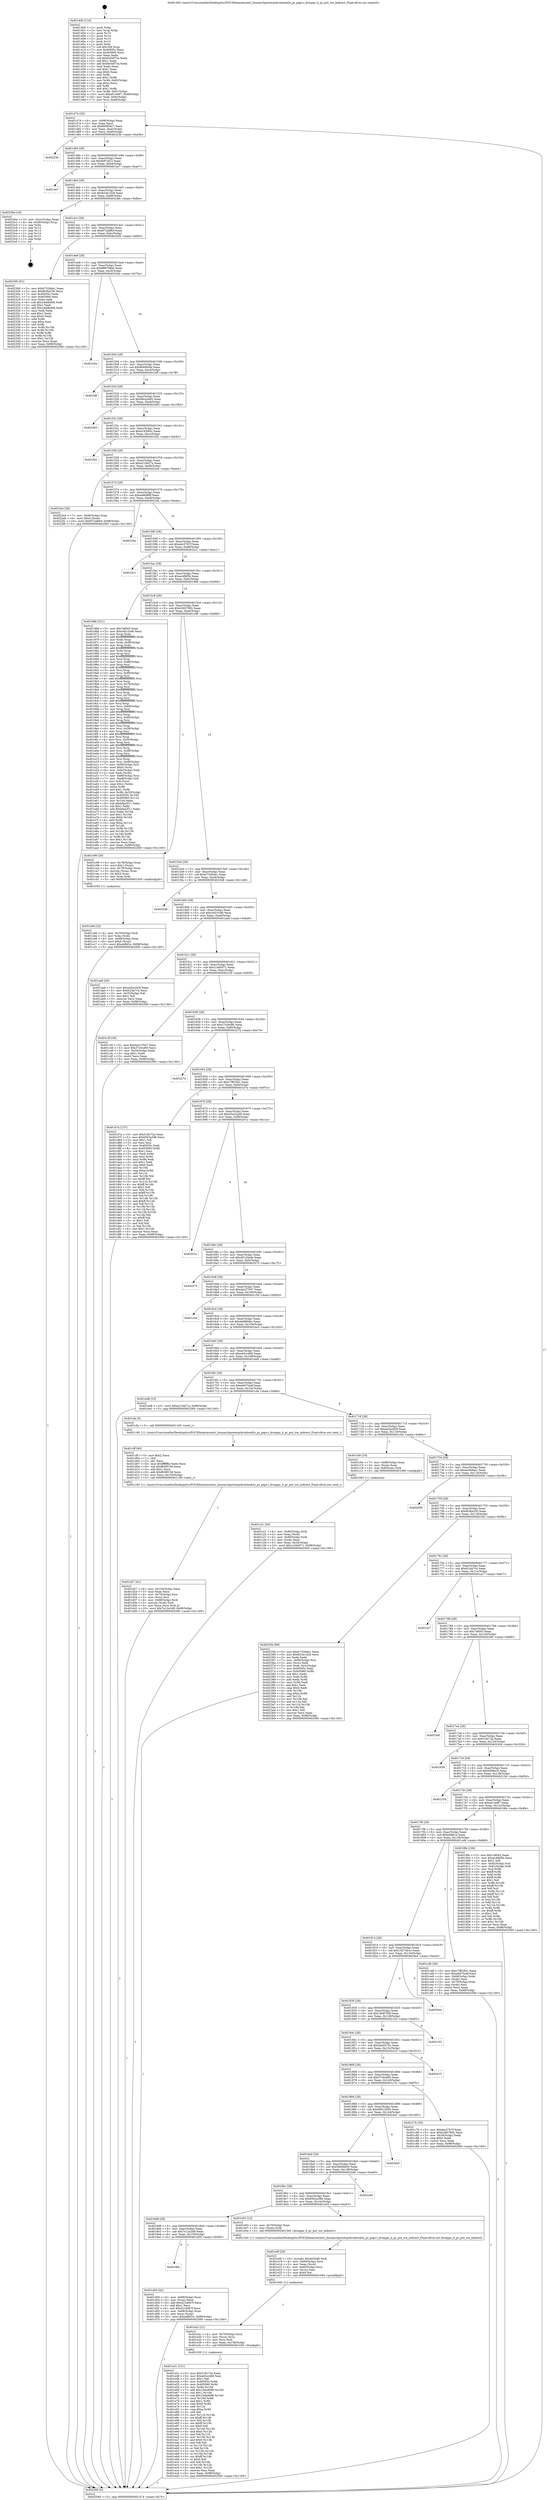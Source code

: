 digraph "0x401400" {
  label = "0x401400 (/mnt/c/Users/mathe/Desktop/tcc/POCII/binaries/extr_linuxarchpowerpckvmbook3s_pr_papr.c_kvmppc_h_pr_put_tce_indirect_Final-ollvm.out::main(0))"
  labelloc = "t"
  node[shape=record]

  Entry [label="",width=0.3,height=0.3,shape=circle,fillcolor=black,style=filled]
  "0x401474" [label="{
     0x401474 [32]\l
     | [instrs]\l
     &nbsp;&nbsp;0x401474 \<+6\>: mov -0x98(%rbp),%eax\l
     &nbsp;&nbsp;0x40147a \<+2\>: mov %eax,%ecx\l
     &nbsp;&nbsp;0x40147c \<+6\>: sub $0x800f5dc7,%ecx\l
     &nbsp;&nbsp;0x401482 \<+6\>: mov %eax,-0xac(%rbp)\l
     &nbsp;&nbsp;0x401488 \<+6\>: mov %ecx,-0xb0(%rbp)\l
     &nbsp;&nbsp;0x40148e \<+6\>: je 000000000040223b \<main+0xe3b\>\l
  }"]
  "0x40223b" [label="{
     0x40223b\l
  }", style=dashed]
  "0x401494" [label="{
     0x401494 [28]\l
     | [instrs]\l
     &nbsp;&nbsp;0x401494 \<+5\>: jmp 0000000000401499 \<main+0x99\>\l
     &nbsp;&nbsp;0x401499 \<+6\>: mov -0xac(%rbp),%eax\l
     &nbsp;&nbsp;0x40149f \<+5\>: sub $0x80f7af12,%eax\l
     &nbsp;&nbsp;0x4014a4 \<+6\>: mov %eax,-0xb4(%rbp)\l
     &nbsp;&nbsp;0x4014aa \<+6\>: je 0000000000401ee7 \<main+0xae7\>\l
  }"]
  Exit [label="",width=0.3,height=0.3,shape=circle,fillcolor=black,style=filled,peripheries=2]
  "0x401ee7" [label="{
     0x401ee7\l
  }", style=dashed]
  "0x4014b0" [label="{
     0x4014b0 [28]\l
     | [instrs]\l
     &nbsp;&nbsp;0x4014b0 \<+5\>: jmp 00000000004014b5 \<main+0xb5\>\l
     &nbsp;&nbsp;0x4014b5 \<+6\>: mov -0xac(%rbp),%eax\l
     &nbsp;&nbsp;0x4014bb \<+5\>: sub $0x823e1428,%eax\l
     &nbsp;&nbsp;0x4014c0 \<+6\>: mov %eax,-0xb8(%rbp)\l
     &nbsp;&nbsp;0x4014c6 \<+6\>: je 00000000004023be \<main+0xfbe\>\l
  }"]
  "0x401e41" [label="{
     0x401e41 [151]\l
     | [instrs]\l
     &nbsp;&nbsp;0x401e41 \<+5\>: mov $0x518c72a,%eax\l
     &nbsp;&nbsp;0x401e46 \<+5\>: mov $0xe43cc468,%esi\l
     &nbsp;&nbsp;0x401e4b \<+2\>: mov $0x1,%dl\l
     &nbsp;&nbsp;0x401e4d \<+8\>: mov 0x40505c,%r8d\l
     &nbsp;&nbsp;0x401e55 \<+8\>: mov 0x405060,%r9d\l
     &nbsp;&nbsp;0x401e5d \<+3\>: mov %r8d,%r10d\l
     &nbsp;&nbsp;0x401e60 \<+7\>: add $0x15da4698,%r10d\l
     &nbsp;&nbsp;0x401e67 \<+4\>: sub $0x1,%r10d\l
     &nbsp;&nbsp;0x401e6b \<+7\>: sub $0x15da4698,%r10d\l
     &nbsp;&nbsp;0x401e72 \<+4\>: imul %r10d,%r8d\l
     &nbsp;&nbsp;0x401e76 \<+4\>: and $0x1,%r8d\l
     &nbsp;&nbsp;0x401e7a \<+4\>: cmp $0x0,%r8d\l
     &nbsp;&nbsp;0x401e7e \<+4\>: sete %r11b\l
     &nbsp;&nbsp;0x401e82 \<+4\>: cmp $0xa,%r9d\l
     &nbsp;&nbsp;0x401e86 \<+3\>: setl %bl\l
     &nbsp;&nbsp;0x401e89 \<+3\>: mov %r11b,%r14b\l
     &nbsp;&nbsp;0x401e8c \<+4\>: xor $0xff,%r14b\l
     &nbsp;&nbsp;0x401e90 \<+3\>: mov %bl,%r15b\l
     &nbsp;&nbsp;0x401e93 \<+4\>: xor $0xff,%r15b\l
     &nbsp;&nbsp;0x401e97 \<+3\>: xor $0x0,%dl\l
     &nbsp;&nbsp;0x401e9a \<+3\>: mov %r14b,%r12b\l
     &nbsp;&nbsp;0x401e9d \<+4\>: and $0x0,%r12b\l
     &nbsp;&nbsp;0x401ea1 \<+3\>: and %dl,%r11b\l
     &nbsp;&nbsp;0x401ea4 \<+3\>: mov %r15b,%r13b\l
     &nbsp;&nbsp;0x401ea7 \<+4\>: and $0x0,%r13b\l
     &nbsp;&nbsp;0x401eab \<+2\>: and %dl,%bl\l
     &nbsp;&nbsp;0x401ead \<+3\>: or %r11b,%r12b\l
     &nbsp;&nbsp;0x401eb0 \<+3\>: or %bl,%r13b\l
     &nbsp;&nbsp;0x401eb3 \<+3\>: xor %r13b,%r12b\l
     &nbsp;&nbsp;0x401eb6 \<+3\>: or %r15b,%r14b\l
     &nbsp;&nbsp;0x401eb9 \<+4\>: xor $0xff,%r14b\l
     &nbsp;&nbsp;0x401ebd \<+3\>: or $0x0,%dl\l
     &nbsp;&nbsp;0x401ec0 \<+3\>: and %dl,%r14b\l
     &nbsp;&nbsp;0x401ec3 \<+3\>: or %r14b,%r12b\l
     &nbsp;&nbsp;0x401ec6 \<+4\>: test $0x1,%r12b\l
     &nbsp;&nbsp;0x401eca \<+3\>: cmovne %esi,%eax\l
     &nbsp;&nbsp;0x401ecd \<+6\>: mov %eax,-0x98(%rbp)\l
     &nbsp;&nbsp;0x401ed3 \<+5\>: jmp 0000000000402560 \<main+0x1160\>\l
  }"]
  "0x4023be" [label="{
     0x4023be [18]\l
     | [instrs]\l
     &nbsp;&nbsp;0x4023be \<+3\>: mov -0x2c(%rbp),%eax\l
     &nbsp;&nbsp;0x4023c1 \<+4\>: lea -0x28(%rbp),%rsp\l
     &nbsp;&nbsp;0x4023c5 \<+1\>: pop %rbx\l
     &nbsp;&nbsp;0x4023c6 \<+2\>: pop %r12\l
     &nbsp;&nbsp;0x4023c8 \<+2\>: pop %r13\l
     &nbsp;&nbsp;0x4023ca \<+2\>: pop %r14\l
     &nbsp;&nbsp;0x4023cc \<+2\>: pop %r15\l
     &nbsp;&nbsp;0x4023ce \<+1\>: pop %rbp\l
     &nbsp;&nbsp;0x4023cf \<+1\>: ret\l
  }"]
  "0x4014cc" [label="{
     0x4014cc [28]\l
     | [instrs]\l
     &nbsp;&nbsp;0x4014cc \<+5\>: jmp 00000000004014d1 \<main+0xd1\>\l
     &nbsp;&nbsp;0x4014d1 \<+6\>: mov -0xac(%rbp),%eax\l
     &nbsp;&nbsp;0x4014d7 \<+5\>: sub $0x872a88cf,%eax\l
     &nbsp;&nbsp;0x4014dc \<+6\>: mov %eax,-0xbc(%rbp)\l
     &nbsp;&nbsp;0x4014e2 \<+6\>: je 0000000000402300 \<main+0xf00\>\l
  }"]
  "0x401e2c" [label="{
     0x401e2c [21]\l
     | [instrs]\l
     &nbsp;&nbsp;0x401e2c \<+4\>: mov -0x70(%rbp),%rcx\l
     &nbsp;&nbsp;0x401e30 \<+3\>: mov (%rcx),%rcx\l
     &nbsp;&nbsp;0x401e33 \<+3\>: mov %rcx,%rdi\l
     &nbsp;&nbsp;0x401e36 \<+6\>: mov %eax,-0x158(%rbp)\l
     &nbsp;&nbsp;0x401e3c \<+5\>: call 0000000000401030 \<free@plt\>\l
     | [calls]\l
     &nbsp;&nbsp;0x401030 \{1\} (unknown)\l
  }"]
  "0x402300" [label="{
     0x402300 [91]\l
     | [instrs]\l
     &nbsp;&nbsp;0x402300 \<+5\>: mov $0xb7326da1,%eax\l
     &nbsp;&nbsp;0x402305 \<+5\>: mov $0xf636a330,%ecx\l
     &nbsp;&nbsp;0x40230a \<+7\>: mov 0x40505c,%edx\l
     &nbsp;&nbsp;0x402311 \<+7\>: mov 0x405060,%esi\l
     &nbsp;&nbsp;0x402318 \<+2\>: mov %edx,%edi\l
     &nbsp;&nbsp;0x40231a \<+6\>: sub $0x24ddb0b8,%edi\l
     &nbsp;&nbsp;0x402320 \<+3\>: sub $0x1,%edi\l
     &nbsp;&nbsp;0x402323 \<+6\>: add $0x24ddb0b8,%edi\l
     &nbsp;&nbsp;0x402329 \<+3\>: imul %edi,%edx\l
     &nbsp;&nbsp;0x40232c \<+3\>: and $0x1,%edx\l
     &nbsp;&nbsp;0x40232f \<+3\>: cmp $0x0,%edx\l
     &nbsp;&nbsp;0x402332 \<+4\>: sete %r8b\l
     &nbsp;&nbsp;0x402336 \<+3\>: cmp $0xa,%esi\l
     &nbsp;&nbsp;0x402339 \<+4\>: setl %r9b\l
     &nbsp;&nbsp;0x40233d \<+3\>: mov %r8b,%r10b\l
     &nbsp;&nbsp;0x402340 \<+3\>: and %r9b,%r10b\l
     &nbsp;&nbsp;0x402343 \<+3\>: xor %r9b,%r8b\l
     &nbsp;&nbsp;0x402346 \<+3\>: or %r8b,%r10b\l
     &nbsp;&nbsp;0x402349 \<+4\>: test $0x1,%r10b\l
     &nbsp;&nbsp;0x40234d \<+3\>: cmovne %ecx,%eax\l
     &nbsp;&nbsp;0x402350 \<+6\>: mov %eax,-0x98(%rbp)\l
     &nbsp;&nbsp;0x402356 \<+5\>: jmp 0000000000402560 \<main+0x1160\>\l
  }"]
  "0x4014e8" [label="{
     0x4014e8 [28]\l
     | [instrs]\l
     &nbsp;&nbsp;0x4014e8 \<+5\>: jmp 00000000004014ed \<main+0xed\>\l
     &nbsp;&nbsp;0x4014ed \<+6\>: mov -0xac(%rbp),%eax\l
     &nbsp;&nbsp;0x4014f3 \<+5\>: sub $0x888798a0,%eax\l
     &nbsp;&nbsp;0x4014f8 \<+6\>: mov %eax,-0xc0(%rbp)\l
     &nbsp;&nbsp;0x4014fe \<+6\>: je 0000000000401b5a \<main+0x75a\>\l
  }"]
  "0x401e0f" [label="{
     0x401e0f [29]\l
     | [instrs]\l
     &nbsp;&nbsp;0x401e0f \<+10\>: movabs $0x4030d6,%rdi\l
     &nbsp;&nbsp;0x401e19 \<+4\>: mov -0x60(%rbp),%rcx\l
     &nbsp;&nbsp;0x401e1d \<+2\>: mov %eax,(%rcx)\l
     &nbsp;&nbsp;0x401e1f \<+4\>: mov -0x60(%rbp),%rcx\l
     &nbsp;&nbsp;0x401e23 \<+2\>: mov (%rcx),%esi\l
     &nbsp;&nbsp;0x401e25 \<+2\>: mov $0x0,%al\l
     &nbsp;&nbsp;0x401e27 \<+5\>: call 0000000000401040 \<printf@plt\>\l
     | [calls]\l
     &nbsp;&nbsp;0x401040 \{1\} (unknown)\l
  }"]
  "0x401b5a" [label="{
     0x401b5a\l
  }", style=dashed]
  "0x401504" [label="{
     0x401504 [28]\l
     | [instrs]\l
     &nbsp;&nbsp;0x401504 \<+5\>: jmp 0000000000401509 \<main+0x109\>\l
     &nbsp;&nbsp;0x401509 \<+6\>: mov -0xac(%rbp),%eax\l
     &nbsp;&nbsp;0x40150f \<+5\>: sub $0x964945fa,%eax\l
     &nbsp;&nbsp;0x401514 \<+6\>: mov %eax,-0xc4(%rbp)\l
     &nbsp;&nbsp;0x40151a \<+6\>: je 0000000000401bff \<main+0x7ff\>\l
  }"]
  "0x4018f4" [label="{
     0x4018f4\l
  }", style=dashed]
  "0x401bff" [label="{
     0x401bff\l
  }", style=dashed]
  "0x401520" [label="{
     0x401520 [28]\l
     | [instrs]\l
     &nbsp;&nbsp;0x401520 \<+5\>: jmp 0000000000401525 \<main+0x125\>\l
     &nbsp;&nbsp;0x401525 \<+6\>: mov -0xac(%rbp),%eax\l
     &nbsp;&nbsp;0x40152b \<+5\>: sub $0x98ca2e95,%eax\l
     &nbsp;&nbsp;0x401530 \<+6\>: mov %eax,-0xc8(%rbp)\l
     &nbsp;&nbsp;0x401536 \<+6\>: je 0000000000402483 \<main+0x1083\>\l
  }"]
  "0x401d50" [label="{
     0x401d50 [42]\l
     | [instrs]\l
     &nbsp;&nbsp;0x401d50 \<+4\>: mov -0x68(%rbp),%rax\l
     &nbsp;&nbsp;0x401d54 \<+2\>: mov (%rax),%ecx\l
     &nbsp;&nbsp;0x401d56 \<+6\>: add $0x421d067f,%ecx\l
     &nbsp;&nbsp;0x401d5c \<+3\>: add $0x1,%ecx\l
     &nbsp;&nbsp;0x401d5f \<+6\>: sub $0x421d067f,%ecx\l
     &nbsp;&nbsp;0x401d65 \<+4\>: mov -0x68(%rbp),%rax\l
     &nbsp;&nbsp;0x401d69 \<+2\>: mov %ecx,(%rax)\l
     &nbsp;&nbsp;0x401d6b \<+10\>: movl $0xe4fbf1e,-0x98(%rbp)\l
     &nbsp;&nbsp;0x401d75 \<+5\>: jmp 0000000000402560 \<main+0x1160\>\l
  }"]
  "0x402483" [label="{
     0x402483\l
  }", style=dashed]
  "0x40153c" [label="{
     0x40153c [28]\l
     | [instrs]\l
     &nbsp;&nbsp;0x40153c \<+5\>: jmp 0000000000401541 \<main+0x141\>\l
     &nbsp;&nbsp;0x401541 \<+6\>: mov -0xac(%rbp),%eax\l
     &nbsp;&nbsp;0x401547 \<+5\>: sub $0xa183f45c,%eax\l
     &nbsp;&nbsp;0x40154c \<+6\>: mov %eax,-0xcc(%rbp)\l
     &nbsp;&nbsp;0x401552 \<+6\>: je 0000000000401f42 \<main+0xb42\>\l
  }"]
  "0x4018d8" [label="{
     0x4018d8 [28]\l
     | [instrs]\l
     &nbsp;&nbsp;0x4018d8 \<+5\>: jmp 00000000004018dd \<main+0x4dd\>\l
     &nbsp;&nbsp;0x4018dd \<+6\>: mov -0xac(%rbp),%eax\l
     &nbsp;&nbsp;0x4018e3 \<+5\>: sub $0x7e12a2d9,%eax\l
     &nbsp;&nbsp;0x4018e8 \<+6\>: mov %eax,-0x150(%rbp)\l
     &nbsp;&nbsp;0x4018ee \<+6\>: je 0000000000401d50 \<main+0x950\>\l
  }"]
  "0x401f42" [label="{
     0x401f42\l
  }", style=dashed]
  "0x401558" [label="{
     0x401558 [28]\l
     | [instrs]\l
     &nbsp;&nbsp;0x401558 \<+5\>: jmp 000000000040155d \<main+0x15d\>\l
     &nbsp;&nbsp;0x40155d \<+6\>: mov -0xac(%rbp),%eax\l
     &nbsp;&nbsp;0x401563 \<+5\>: sub $0xa219d27a,%eax\l
     &nbsp;&nbsp;0x401568 \<+6\>: mov %eax,-0xd0(%rbp)\l
     &nbsp;&nbsp;0x40156e \<+6\>: je 00000000004022e4 \<main+0xee4\>\l
  }"]
  "0x401e03" [label="{
     0x401e03 [12]\l
     | [instrs]\l
     &nbsp;&nbsp;0x401e03 \<+4\>: mov -0x70(%rbp),%rax\l
     &nbsp;&nbsp;0x401e07 \<+3\>: mov (%rax),%rdi\l
     &nbsp;&nbsp;0x401e0a \<+5\>: call 00000000004013e0 \<kvmppc_h_pr_put_tce_indirect\>\l
     | [calls]\l
     &nbsp;&nbsp;0x4013e0 \{1\} (/mnt/c/Users/mathe/Desktop/tcc/POCII/binaries/extr_linuxarchpowerpckvmbook3s_pr_papr.c_kvmppc_h_pr_put_tce_indirect_Final-ollvm.out::kvmppc_h_pr_put_tce_indirect)\l
  }"]
  "0x4022e4" [label="{
     0x4022e4 [28]\l
     | [instrs]\l
     &nbsp;&nbsp;0x4022e4 \<+7\>: mov -0x90(%rbp),%rax\l
     &nbsp;&nbsp;0x4022eb \<+6\>: movl $0x0,(%rax)\l
     &nbsp;&nbsp;0x4022f1 \<+10\>: movl $0x872a88cf,-0x98(%rbp)\l
     &nbsp;&nbsp;0x4022fb \<+5\>: jmp 0000000000402560 \<main+0x1160\>\l
  }"]
  "0x401574" [label="{
     0x401574 [28]\l
     | [instrs]\l
     &nbsp;&nbsp;0x401574 \<+5\>: jmp 0000000000401579 \<main+0x179\>\l
     &nbsp;&nbsp;0x401579 \<+6\>: mov -0xac(%rbp),%eax\l
     &nbsp;&nbsp;0x40157f \<+5\>: sub $0xaa6fd88f,%eax\l
     &nbsp;&nbsp;0x401584 \<+6\>: mov %eax,-0xd4(%rbp)\l
     &nbsp;&nbsp;0x40158a \<+6\>: je 000000000040224a \<main+0xe4a\>\l
  }"]
  "0x4018bc" [label="{
     0x4018bc [28]\l
     | [instrs]\l
     &nbsp;&nbsp;0x4018bc \<+5\>: jmp 00000000004018c1 \<main+0x4c1\>\l
     &nbsp;&nbsp;0x4018c1 \<+6\>: mov -0xac(%rbp),%eax\l
     &nbsp;&nbsp;0x4018c7 \<+5\>: sub $0x65b3a386,%eax\l
     &nbsp;&nbsp;0x4018cc \<+6\>: mov %eax,-0x14c(%rbp)\l
     &nbsp;&nbsp;0x4018d2 \<+6\>: je 0000000000401e03 \<main+0xa03\>\l
  }"]
  "0x40224a" [label="{
     0x40224a\l
  }", style=dashed]
  "0x401590" [label="{
     0x401590 [28]\l
     | [instrs]\l
     &nbsp;&nbsp;0x401590 \<+5\>: jmp 0000000000401595 \<main+0x195\>\l
     &nbsp;&nbsp;0x401595 \<+6\>: mov -0xac(%rbp),%eax\l
     &nbsp;&nbsp;0x40159b \<+5\>: sub $0xabc57b7f,%eax\l
     &nbsp;&nbsp;0x4015a0 \<+6\>: mov %eax,-0xd8(%rbp)\l
     &nbsp;&nbsp;0x4015a6 \<+6\>: je 00000000004022c1 \<main+0xec1\>\l
  }"]
  "0x4022d0" [label="{
     0x4022d0\l
  }", style=dashed]
  "0x4022c1" [label="{
     0x4022c1\l
  }", style=dashed]
  "0x4015ac" [label="{
     0x4015ac [28]\l
     | [instrs]\l
     &nbsp;&nbsp;0x4015ac \<+5\>: jmp 00000000004015b1 \<main+0x1b1\>\l
     &nbsp;&nbsp;0x4015b1 \<+6\>: mov -0xac(%rbp),%eax\l
     &nbsp;&nbsp;0x4015b7 \<+5\>: sub $0xac4fbf5b,%eax\l
     &nbsp;&nbsp;0x4015bc \<+6\>: mov %eax,-0xdc(%rbp)\l
     &nbsp;&nbsp;0x4015c2 \<+6\>: je 0000000000401968 \<main+0x568\>\l
  }"]
  "0x4018a0" [label="{
     0x4018a0 [28]\l
     | [instrs]\l
     &nbsp;&nbsp;0x4018a0 \<+5\>: jmp 00000000004018a5 \<main+0x4a5\>\l
     &nbsp;&nbsp;0x4018a5 \<+6\>: mov -0xac(%rbp),%eax\l
     &nbsp;&nbsp;0x4018ab \<+5\>: sub $0x56b0b820,%eax\l
     &nbsp;&nbsp;0x4018b0 \<+6\>: mov %eax,-0x148(%rbp)\l
     &nbsp;&nbsp;0x4018b6 \<+6\>: je 00000000004022d0 \<main+0xed0\>\l
  }"]
  "0x401968" [label="{
     0x401968 [321]\l
     | [instrs]\l
     &nbsp;&nbsp;0x401968 \<+5\>: mov $0x7af045,%eax\l
     &nbsp;&nbsp;0x40196d \<+5\>: mov $0xc0d15c96,%ecx\l
     &nbsp;&nbsp;0x401972 \<+3\>: mov %rsp,%rdx\l
     &nbsp;&nbsp;0x401975 \<+4\>: add $0xfffffffffffffff0,%rdx\l
     &nbsp;&nbsp;0x401979 \<+3\>: mov %rdx,%rsp\l
     &nbsp;&nbsp;0x40197c \<+7\>: mov %rdx,-0x90(%rbp)\l
     &nbsp;&nbsp;0x401983 \<+3\>: mov %rsp,%rdx\l
     &nbsp;&nbsp;0x401986 \<+4\>: add $0xfffffffffffffff0,%rdx\l
     &nbsp;&nbsp;0x40198a \<+3\>: mov %rdx,%rsp\l
     &nbsp;&nbsp;0x40198d \<+3\>: mov %rsp,%rsi\l
     &nbsp;&nbsp;0x401990 \<+4\>: add $0xfffffffffffffff0,%rsi\l
     &nbsp;&nbsp;0x401994 \<+3\>: mov %rsi,%rsp\l
     &nbsp;&nbsp;0x401997 \<+7\>: mov %rsi,-0x88(%rbp)\l
     &nbsp;&nbsp;0x40199e \<+3\>: mov %rsp,%rsi\l
     &nbsp;&nbsp;0x4019a1 \<+4\>: add $0xfffffffffffffff0,%rsi\l
     &nbsp;&nbsp;0x4019a5 \<+3\>: mov %rsi,%rsp\l
     &nbsp;&nbsp;0x4019a8 \<+4\>: mov %rsi,-0x80(%rbp)\l
     &nbsp;&nbsp;0x4019ac \<+3\>: mov %rsp,%rsi\l
     &nbsp;&nbsp;0x4019af \<+4\>: add $0xfffffffffffffff0,%rsi\l
     &nbsp;&nbsp;0x4019b3 \<+3\>: mov %rsi,%rsp\l
     &nbsp;&nbsp;0x4019b6 \<+4\>: mov %rsi,-0x78(%rbp)\l
     &nbsp;&nbsp;0x4019ba \<+3\>: mov %rsp,%rsi\l
     &nbsp;&nbsp;0x4019bd \<+4\>: add $0xfffffffffffffff0,%rsi\l
     &nbsp;&nbsp;0x4019c1 \<+3\>: mov %rsi,%rsp\l
     &nbsp;&nbsp;0x4019c4 \<+4\>: mov %rsi,-0x70(%rbp)\l
     &nbsp;&nbsp;0x4019c8 \<+3\>: mov %rsp,%rsi\l
     &nbsp;&nbsp;0x4019cb \<+4\>: add $0xfffffffffffffff0,%rsi\l
     &nbsp;&nbsp;0x4019cf \<+3\>: mov %rsi,%rsp\l
     &nbsp;&nbsp;0x4019d2 \<+4\>: mov %rsi,-0x68(%rbp)\l
     &nbsp;&nbsp;0x4019d6 \<+3\>: mov %rsp,%rsi\l
     &nbsp;&nbsp;0x4019d9 \<+4\>: add $0xfffffffffffffff0,%rsi\l
     &nbsp;&nbsp;0x4019dd \<+3\>: mov %rsi,%rsp\l
     &nbsp;&nbsp;0x4019e0 \<+4\>: mov %rsi,-0x60(%rbp)\l
     &nbsp;&nbsp;0x4019e4 \<+3\>: mov %rsp,%rsi\l
     &nbsp;&nbsp;0x4019e7 \<+4\>: add $0xfffffffffffffff0,%rsi\l
     &nbsp;&nbsp;0x4019eb \<+3\>: mov %rsi,%rsp\l
     &nbsp;&nbsp;0x4019ee \<+4\>: mov %rsi,-0x58(%rbp)\l
     &nbsp;&nbsp;0x4019f2 \<+3\>: mov %rsp,%rsi\l
     &nbsp;&nbsp;0x4019f5 \<+4\>: add $0xfffffffffffffff0,%rsi\l
     &nbsp;&nbsp;0x4019f9 \<+3\>: mov %rsi,%rsp\l
     &nbsp;&nbsp;0x4019fc \<+4\>: mov %rsi,-0x50(%rbp)\l
     &nbsp;&nbsp;0x401a00 \<+3\>: mov %rsp,%rsi\l
     &nbsp;&nbsp;0x401a03 \<+4\>: add $0xfffffffffffffff0,%rsi\l
     &nbsp;&nbsp;0x401a07 \<+3\>: mov %rsi,%rsp\l
     &nbsp;&nbsp;0x401a0a \<+4\>: mov %rsi,-0x48(%rbp)\l
     &nbsp;&nbsp;0x401a0e \<+3\>: mov %rsp,%rsi\l
     &nbsp;&nbsp;0x401a11 \<+4\>: add $0xfffffffffffffff0,%rsi\l
     &nbsp;&nbsp;0x401a15 \<+3\>: mov %rsi,%rsp\l
     &nbsp;&nbsp;0x401a18 \<+4\>: mov %rsi,-0x40(%rbp)\l
     &nbsp;&nbsp;0x401a1c \<+7\>: mov -0x90(%rbp),%rsi\l
     &nbsp;&nbsp;0x401a23 \<+6\>: movl $0x0,(%rsi)\l
     &nbsp;&nbsp;0x401a29 \<+6\>: mov -0x9c(%rbp),%edi\l
     &nbsp;&nbsp;0x401a2f \<+2\>: mov %edi,(%rdx)\l
     &nbsp;&nbsp;0x401a31 \<+7\>: mov -0x88(%rbp),%rsi\l
     &nbsp;&nbsp;0x401a38 \<+7\>: mov -0xa8(%rbp),%r8\l
     &nbsp;&nbsp;0x401a3f \<+3\>: mov %r8,(%rsi)\l
     &nbsp;&nbsp;0x401a42 \<+3\>: cmpl $0x2,(%rdx)\l
     &nbsp;&nbsp;0x401a45 \<+4\>: setne %r9b\l
     &nbsp;&nbsp;0x401a49 \<+4\>: and $0x1,%r9b\l
     &nbsp;&nbsp;0x401a4d \<+4\>: mov %r9b,-0x35(%rbp)\l
     &nbsp;&nbsp;0x401a51 \<+8\>: mov 0x40505c,%r10d\l
     &nbsp;&nbsp;0x401a59 \<+8\>: mov 0x405060,%r11d\l
     &nbsp;&nbsp;0x401a61 \<+3\>: mov %r10d,%ebx\l
     &nbsp;&nbsp;0x401a64 \<+6\>: sub $0xbfaa3f11,%ebx\l
     &nbsp;&nbsp;0x401a6a \<+3\>: sub $0x1,%ebx\l
     &nbsp;&nbsp;0x401a6d \<+6\>: add $0xbfaa3f11,%ebx\l
     &nbsp;&nbsp;0x401a73 \<+4\>: imul %ebx,%r10d\l
     &nbsp;&nbsp;0x401a77 \<+4\>: and $0x1,%r10d\l
     &nbsp;&nbsp;0x401a7b \<+4\>: cmp $0x0,%r10d\l
     &nbsp;&nbsp;0x401a7f \<+4\>: sete %r9b\l
     &nbsp;&nbsp;0x401a83 \<+4\>: cmp $0xa,%r11d\l
     &nbsp;&nbsp;0x401a87 \<+4\>: setl %r14b\l
     &nbsp;&nbsp;0x401a8b \<+3\>: mov %r9b,%r15b\l
     &nbsp;&nbsp;0x401a8e \<+3\>: and %r14b,%r15b\l
     &nbsp;&nbsp;0x401a91 \<+3\>: xor %r14b,%r9b\l
     &nbsp;&nbsp;0x401a94 \<+3\>: or %r9b,%r15b\l
     &nbsp;&nbsp;0x401a97 \<+4\>: test $0x1,%r15b\l
     &nbsp;&nbsp;0x401a9b \<+3\>: cmovne %ecx,%eax\l
     &nbsp;&nbsp;0x401a9e \<+6\>: mov %eax,-0x98(%rbp)\l
     &nbsp;&nbsp;0x401aa4 \<+5\>: jmp 0000000000402560 \<main+0x1160\>\l
  }"]
  "0x4015c8" [label="{
     0x4015c8 [28]\l
     | [instrs]\l
     &nbsp;&nbsp;0x4015c8 \<+5\>: jmp 00000000004015cd \<main+0x1cd\>\l
     &nbsp;&nbsp;0x4015cd \<+6\>: mov -0xac(%rbp),%eax\l
     &nbsp;&nbsp;0x4015d3 \<+5\>: sub $0xb2807892,%eax\l
     &nbsp;&nbsp;0x4015d8 \<+6\>: mov %eax,-0xe0(%rbp)\l
     &nbsp;&nbsp;0x4015de \<+6\>: je 0000000000401c99 \<main+0x899\>\l
  }"]
  "0x4024e5" [label="{
     0x4024e5\l
  }", style=dashed]
  "0x401c99" [label="{
     0x401c99 [29]\l
     | [instrs]\l
     &nbsp;&nbsp;0x401c99 \<+4\>: mov -0x78(%rbp),%rax\l
     &nbsp;&nbsp;0x401c9d \<+6\>: movl $0x1,(%rax)\l
     &nbsp;&nbsp;0x401ca3 \<+4\>: mov -0x78(%rbp),%rax\l
     &nbsp;&nbsp;0x401ca7 \<+3\>: movslq (%rax),%rax\l
     &nbsp;&nbsp;0x401caa \<+4\>: shl $0x2,%rax\l
     &nbsp;&nbsp;0x401cae \<+3\>: mov %rax,%rdi\l
     &nbsp;&nbsp;0x401cb1 \<+5\>: call 0000000000401050 \<malloc@plt\>\l
     | [calls]\l
     &nbsp;&nbsp;0x401050 \{1\} (unknown)\l
  }"]
  "0x4015e4" [label="{
     0x4015e4 [28]\l
     | [instrs]\l
     &nbsp;&nbsp;0x4015e4 \<+5\>: jmp 00000000004015e9 \<main+0x1e9\>\l
     &nbsp;&nbsp;0x4015e9 \<+6\>: mov -0xac(%rbp),%eax\l
     &nbsp;&nbsp;0x4015ef \<+5\>: sub $0xb7326da1,%eax\l
     &nbsp;&nbsp;0x4015f4 \<+6\>: mov %eax,-0xe4(%rbp)\l
     &nbsp;&nbsp;0x4015fa \<+6\>: je 0000000000402548 \<main+0x1148\>\l
  }"]
  "0x401d27" [label="{
     0x401d27 [41]\l
     | [instrs]\l
     &nbsp;&nbsp;0x401d27 \<+6\>: mov -0x154(%rbp),%ecx\l
     &nbsp;&nbsp;0x401d2d \<+3\>: imul %eax,%ecx\l
     &nbsp;&nbsp;0x401d30 \<+4\>: mov -0x70(%rbp),%rsi\l
     &nbsp;&nbsp;0x401d34 \<+3\>: mov (%rsi),%rsi\l
     &nbsp;&nbsp;0x401d37 \<+4\>: mov -0x68(%rbp),%rdi\l
     &nbsp;&nbsp;0x401d3b \<+3\>: movslq (%rdi),%rdi\l
     &nbsp;&nbsp;0x401d3e \<+3\>: mov %ecx,(%rsi,%rdi,4)\l
     &nbsp;&nbsp;0x401d41 \<+10\>: movl $0x7e12a2d9,-0x98(%rbp)\l
     &nbsp;&nbsp;0x401d4b \<+5\>: jmp 0000000000402560 \<main+0x1160\>\l
  }"]
  "0x402548" [label="{
     0x402548\l
  }", style=dashed]
  "0x401600" [label="{
     0x401600 [28]\l
     | [instrs]\l
     &nbsp;&nbsp;0x401600 \<+5\>: jmp 0000000000401605 \<main+0x205\>\l
     &nbsp;&nbsp;0x401605 \<+6\>: mov -0xac(%rbp),%eax\l
     &nbsp;&nbsp;0x40160b \<+5\>: sub $0xc0d15c96,%eax\l
     &nbsp;&nbsp;0x401610 \<+6\>: mov %eax,-0xe8(%rbp)\l
     &nbsp;&nbsp;0x401616 \<+6\>: je 0000000000401aa9 \<main+0x6a9\>\l
  }"]
  "0x401cff" [label="{
     0x401cff [40]\l
     | [instrs]\l
     &nbsp;&nbsp;0x401cff \<+5\>: mov $0x2,%ecx\l
     &nbsp;&nbsp;0x401d04 \<+1\>: cltd\l
     &nbsp;&nbsp;0x401d05 \<+2\>: idiv %ecx\l
     &nbsp;&nbsp;0x401d07 \<+6\>: imul $0xfffffffe,%edx,%ecx\l
     &nbsp;&nbsp;0x401d0d \<+6\>: sub $0xf638f156,%ecx\l
     &nbsp;&nbsp;0x401d13 \<+3\>: add $0x1,%ecx\l
     &nbsp;&nbsp;0x401d16 \<+6\>: add $0xf638f156,%ecx\l
     &nbsp;&nbsp;0x401d1c \<+6\>: mov %ecx,-0x154(%rbp)\l
     &nbsp;&nbsp;0x401d22 \<+5\>: call 0000000000401160 \<next_i\>\l
     | [calls]\l
     &nbsp;&nbsp;0x401160 \{1\} (/mnt/c/Users/mathe/Desktop/tcc/POCII/binaries/extr_linuxarchpowerpckvmbook3s_pr_papr.c_kvmppc_h_pr_put_tce_indirect_Final-ollvm.out::next_i)\l
  }"]
  "0x401aa9" [label="{
     0x401aa9 [30]\l
     | [instrs]\l
     &nbsp;&nbsp;0x401aa9 \<+5\>: mov $0xea5a2d29,%eax\l
     &nbsp;&nbsp;0x401aae \<+5\>: mov $0xfc24a7c4,%ecx\l
     &nbsp;&nbsp;0x401ab3 \<+3\>: mov -0x35(%rbp),%dl\l
     &nbsp;&nbsp;0x401ab6 \<+3\>: test $0x1,%dl\l
     &nbsp;&nbsp;0x401ab9 \<+3\>: cmovne %ecx,%eax\l
     &nbsp;&nbsp;0x401abc \<+6\>: mov %eax,-0x98(%rbp)\l
     &nbsp;&nbsp;0x401ac2 \<+5\>: jmp 0000000000402560 \<main+0x1160\>\l
  }"]
  "0x40161c" [label="{
     0x40161c [28]\l
     | [instrs]\l
     &nbsp;&nbsp;0x40161c \<+5\>: jmp 0000000000401621 \<main+0x221\>\l
     &nbsp;&nbsp;0x401621 \<+6\>: mov -0xac(%rbp),%eax\l
     &nbsp;&nbsp;0x401627 \<+5\>: sub $0xc1d44571,%eax\l
     &nbsp;&nbsp;0x40162c \<+6\>: mov %eax,-0xec(%rbp)\l
     &nbsp;&nbsp;0x401632 \<+6\>: je 0000000000401c3f \<main+0x83f\>\l
  }"]
  "0x401cb6" [label="{
     0x401cb6 [32]\l
     | [instrs]\l
     &nbsp;&nbsp;0x401cb6 \<+4\>: mov -0x70(%rbp),%rdi\l
     &nbsp;&nbsp;0x401cba \<+3\>: mov %rax,(%rdi)\l
     &nbsp;&nbsp;0x401cbd \<+4\>: mov -0x68(%rbp),%rax\l
     &nbsp;&nbsp;0x401cc1 \<+6\>: movl $0x0,(%rax)\l
     &nbsp;&nbsp;0x401cc7 \<+10\>: movl $0xe4fbf1e,-0x98(%rbp)\l
     &nbsp;&nbsp;0x401cd1 \<+5\>: jmp 0000000000402560 \<main+0x1160\>\l
  }"]
  "0x401c3f" [label="{
     0x401c3f [30]\l
     | [instrs]\l
     &nbsp;&nbsp;0x401c3f \<+5\>: mov $0xda237047,%eax\l
     &nbsp;&nbsp;0x401c44 \<+5\>: mov $0x37c0cd00,%ecx\l
     &nbsp;&nbsp;0x401c49 \<+3\>: mov -0x34(%rbp),%edx\l
     &nbsp;&nbsp;0x401c4c \<+3\>: cmp $0x1,%edx\l
     &nbsp;&nbsp;0x401c4f \<+3\>: cmovl %ecx,%eax\l
     &nbsp;&nbsp;0x401c52 \<+6\>: mov %eax,-0x98(%rbp)\l
     &nbsp;&nbsp;0x401c58 \<+5\>: jmp 0000000000402560 \<main+0x1160\>\l
  }"]
  "0x401638" [label="{
     0x401638 [28]\l
     | [instrs]\l
     &nbsp;&nbsp;0x401638 \<+5\>: jmp 000000000040163d \<main+0x23d\>\l
     &nbsp;&nbsp;0x40163d \<+6\>: mov -0xac(%rbp),%eax\l
     &nbsp;&nbsp;0x401643 \<+5\>: sub $0xc743ec86,%eax\l
     &nbsp;&nbsp;0x401648 \<+6\>: mov %eax,-0xf0(%rbp)\l
     &nbsp;&nbsp;0x40164e \<+6\>: je 0000000000402274 \<main+0xe74\>\l
  }"]
  "0x401884" [label="{
     0x401884 [28]\l
     | [instrs]\l
     &nbsp;&nbsp;0x401884 \<+5\>: jmp 0000000000401889 \<main+0x489\>\l
     &nbsp;&nbsp;0x401889 \<+6\>: mov -0xac(%rbp),%eax\l
     &nbsp;&nbsp;0x40188f \<+5\>: sub $0x40012593,%eax\l
     &nbsp;&nbsp;0x401894 \<+6\>: mov %eax,-0x144(%rbp)\l
     &nbsp;&nbsp;0x40189a \<+6\>: je 00000000004024e5 \<main+0x10e5\>\l
  }"]
  "0x402274" [label="{
     0x402274\l
  }", style=dashed]
  "0x401654" [label="{
     0x401654 [28]\l
     | [instrs]\l
     &nbsp;&nbsp;0x401654 \<+5\>: jmp 0000000000401659 \<main+0x259\>\l
     &nbsp;&nbsp;0x401659 \<+6\>: mov -0xac(%rbp),%eax\l
     &nbsp;&nbsp;0x40165f \<+5\>: sub $0xc7f833b1,%eax\l
     &nbsp;&nbsp;0x401664 \<+6\>: mov %eax,-0xf4(%rbp)\l
     &nbsp;&nbsp;0x40166a \<+6\>: je 0000000000401d7a \<main+0x97a\>\l
  }"]
  "0x401c7b" [label="{
     0x401c7b [30]\l
     | [instrs]\l
     &nbsp;&nbsp;0x401c7b \<+5\>: mov $0xabc57b7f,%eax\l
     &nbsp;&nbsp;0x401c80 \<+5\>: mov $0xb2807892,%ecx\l
     &nbsp;&nbsp;0x401c85 \<+3\>: mov -0x34(%rbp),%edx\l
     &nbsp;&nbsp;0x401c88 \<+3\>: cmp $0x0,%edx\l
     &nbsp;&nbsp;0x401c8b \<+3\>: cmove %ecx,%eax\l
     &nbsp;&nbsp;0x401c8e \<+6\>: mov %eax,-0x98(%rbp)\l
     &nbsp;&nbsp;0x401c94 \<+5\>: jmp 0000000000402560 \<main+0x1160\>\l
  }"]
  "0x401d7a" [label="{
     0x401d7a [137]\l
     | [instrs]\l
     &nbsp;&nbsp;0x401d7a \<+5\>: mov $0x518c72a,%eax\l
     &nbsp;&nbsp;0x401d7f \<+5\>: mov $0x65b3a386,%ecx\l
     &nbsp;&nbsp;0x401d84 \<+2\>: mov $0x1,%dl\l
     &nbsp;&nbsp;0x401d86 \<+2\>: xor %esi,%esi\l
     &nbsp;&nbsp;0x401d88 \<+7\>: mov 0x40505c,%edi\l
     &nbsp;&nbsp;0x401d8f \<+8\>: mov 0x405060,%r8d\l
     &nbsp;&nbsp;0x401d97 \<+3\>: sub $0x1,%esi\l
     &nbsp;&nbsp;0x401d9a \<+3\>: mov %edi,%r9d\l
     &nbsp;&nbsp;0x401d9d \<+3\>: add %esi,%r9d\l
     &nbsp;&nbsp;0x401da0 \<+4\>: imul %r9d,%edi\l
     &nbsp;&nbsp;0x401da4 \<+3\>: and $0x1,%edi\l
     &nbsp;&nbsp;0x401da7 \<+3\>: cmp $0x0,%edi\l
     &nbsp;&nbsp;0x401daa \<+4\>: sete %r10b\l
     &nbsp;&nbsp;0x401dae \<+4\>: cmp $0xa,%r8d\l
     &nbsp;&nbsp;0x401db2 \<+4\>: setl %r11b\l
     &nbsp;&nbsp;0x401db6 \<+3\>: mov %r10b,%bl\l
     &nbsp;&nbsp;0x401db9 \<+3\>: xor $0xff,%bl\l
     &nbsp;&nbsp;0x401dbc \<+3\>: mov %r11b,%r14b\l
     &nbsp;&nbsp;0x401dbf \<+4\>: xor $0xff,%r14b\l
     &nbsp;&nbsp;0x401dc3 \<+3\>: xor $0x1,%dl\l
     &nbsp;&nbsp;0x401dc6 \<+3\>: mov %bl,%r15b\l
     &nbsp;&nbsp;0x401dc9 \<+4\>: and $0xff,%r15b\l
     &nbsp;&nbsp;0x401dcd \<+3\>: and %dl,%r10b\l
     &nbsp;&nbsp;0x401dd0 \<+3\>: mov %r14b,%r12b\l
     &nbsp;&nbsp;0x401dd3 \<+4\>: and $0xff,%r12b\l
     &nbsp;&nbsp;0x401dd7 \<+3\>: and %dl,%r11b\l
     &nbsp;&nbsp;0x401dda \<+3\>: or %r10b,%r15b\l
     &nbsp;&nbsp;0x401ddd \<+3\>: or %r11b,%r12b\l
     &nbsp;&nbsp;0x401de0 \<+3\>: xor %r12b,%r15b\l
     &nbsp;&nbsp;0x401de3 \<+3\>: or %r14b,%bl\l
     &nbsp;&nbsp;0x401de6 \<+3\>: xor $0xff,%bl\l
     &nbsp;&nbsp;0x401de9 \<+3\>: or $0x1,%dl\l
     &nbsp;&nbsp;0x401dec \<+2\>: and %dl,%bl\l
     &nbsp;&nbsp;0x401dee \<+3\>: or %bl,%r15b\l
     &nbsp;&nbsp;0x401df1 \<+4\>: test $0x1,%r15b\l
     &nbsp;&nbsp;0x401df5 \<+3\>: cmovne %ecx,%eax\l
     &nbsp;&nbsp;0x401df8 \<+6\>: mov %eax,-0x98(%rbp)\l
     &nbsp;&nbsp;0x401dfe \<+5\>: jmp 0000000000402560 \<main+0x1160\>\l
  }"]
  "0x401670" [label="{
     0x401670 [28]\l
     | [instrs]\l
     &nbsp;&nbsp;0x401670 \<+5\>: jmp 0000000000401675 \<main+0x275\>\l
     &nbsp;&nbsp;0x401675 \<+6\>: mov -0xac(%rbp),%eax\l
     &nbsp;&nbsp;0x40167b \<+5\>: sub $0xd3a32ad9,%eax\l
     &nbsp;&nbsp;0x401680 \<+6\>: mov %eax,-0xf8(%rbp)\l
     &nbsp;&nbsp;0x401686 \<+6\>: je 000000000040201a \<main+0xc1a\>\l
  }"]
  "0x401868" [label="{
     0x401868 [28]\l
     | [instrs]\l
     &nbsp;&nbsp;0x401868 \<+5\>: jmp 000000000040186d \<main+0x46d\>\l
     &nbsp;&nbsp;0x40186d \<+6\>: mov -0xac(%rbp),%eax\l
     &nbsp;&nbsp;0x401873 \<+5\>: sub $0x37c0cd00,%eax\l
     &nbsp;&nbsp;0x401878 \<+6\>: mov %eax,-0x140(%rbp)\l
     &nbsp;&nbsp;0x40187e \<+6\>: je 0000000000401c7b \<main+0x87b\>\l
  }"]
  "0x40201a" [label="{
     0x40201a\l
  }", style=dashed]
  "0x40168c" [label="{
     0x40168c [28]\l
     | [instrs]\l
     &nbsp;&nbsp;0x40168c \<+5\>: jmp 0000000000401691 \<main+0x291\>\l
     &nbsp;&nbsp;0x401691 \<+6\>: mov -0xac(%rbp),%eax\l
     &nbsp;&nbsp;0x401697 \<+5\>: sub $0xd9120ede,%eax\l
     &nbsp;&nbsp;0x40169c \<+6\>: mov %eax,-0xfc(%rbp)\l
     &nbsp;&nbsp;0x4016a2 \<+6\>: je 0000000000402075 \<main+0xc75\>\l
  }"]
  "0x402415" [label="{
     0x402415\l
  }", style=dashed]
  "0x402075" [label="{
     0x402075\l
  }", style=dashed]
  "0x4016a8" [label="{
     0x4016a8 [28]\l
     | [instrs]\l
     &nbsp;&nbsp;0x4016a8 \<+5\>: jmp 00000000004016ad \<main+0x2ad\>\l
     &nbsp;&nbsp;0x4016ad \<+6\>: mov -0xac(%rbp),%eax\l
     &nbsp;&nbsp;0x4016b3 \<+5\>: sub $0xda237047,%eax\l
     &nbsp;&nbsp;0x4016b8 \<+6\>: mov %eax,-0x100(%rbp)\l
     &nbsp;&nbsp;0x4016be \<+6\>: je 0000000000401c5d \<main+0x85d\>\l
  }"]
  "0x40184c" [label="{
     0x40184c [28]\l
     | [instrs]\l
     &nbsp;&nbsp;0x40184c \<+5\>: jmp 0000000000401851 \<main+0x451\>\l
     &nbsp;&nbsp;0x401851 \<+6\>: mov -0xac(%rbp),%eax\l
     &nbsp;&nbsp;0x401857 \<+5\>: sub $0x2ea5575c,%eax\l
     &nbsp;&nbsp;0x40185c \<+6\>: mov %eax,-0x13c(%rbp)\l
     &nbsp;&nbsp;0x401862 \<+6\>: je 0000000000402415 \<main+0x1015\>\l
  }"]
  "0x401c5d" [label="{
     0x401c5d\l
  }", style=dashed]
  "0x4016c4" [label="{
     0x4016c4 [28]\l
     | [instrs]\l
     &nbsp;&nbsp;0x4016c4 \<+5\>: jmp 00000000004016c9 \<main+0x2c9\>\l
     &nbsp;&nbsp;0x4016c9 \<+6\>: mov -0xac(%rbp),%eax\l
     &nbsp;&nbsp;0x4016cf \<+5\>: sub $0xddd884bc,%eax\l
     &nbsp;&nbsp;0x4016d4 \<+6\>: mov %eax,-0x104(%rbp)\l
     &nbsp;&nbsp;0x4016da \<+6\>: je 00000000004024c0 \<main+0x10c0\>\l
  }"]
  "0x402102" [label="{
     0x402102\l
  }", style=dashed]
  "0x4024c0" [label="{
     0x4024c0\l
  }", style=dashed]
  "0x4016e0" [label="{
     0x4016e0 [28]\l
     | [instrs]\l
     &nbsp;&nbsp;0x4016e0 \<+5\>: jmp 00000000004016e5 \<main+0x2e5\>\l
     &nbsp;&nbsp;0x4016e5 \<+6\>: mov -0xac(%rbp),%eax\l
     &nbsp;&nbsp;0x4016eb \<+5\>: sub $0xe43cc468,%eax\l
     &nbsp;&nbsp;0x4016f0 \<+6\>: mov %eax,-0x108(%rbp)\l
     &nbsp;&nbsp;0x4016f6 \<+6\>: je 0000000000401ed8 \<main+0xad8\>\l
  }"]
  "0x401830" [label="{
     0x401830 [28]\l
     | [instrs]\l
     &nbsp;&nbsp;0x401830 \<+5\>: jmp 0000000000401835 \<main+0x435\>\l
     &nbsp;&nbsp;0x401835 \<+6\>: mov -0xac(%rbp),%eax\l
     &nbsp;&nbsp;0x40183b \<+5\>: sub $0x18d8760f,%eax\l
     &nbsp;&nbsp;0x401840 \<+6\>: mov %eax,-0x138(%rbp)\l
     &nbsp;&nbsp;0x401846 \<+6\>: je 0000000000402102 \<main+0xd02\>\l
  }"]
  "0x401ed8" [label="{
     0x401ed8 [15]\l
     | [instrs]\l
     &nbsp;&nbsp;0x401ed8 \<+10\>: movl $0xa219d27a,-0x98(%rbp)\l
     &nbsp;&nbsp;0x401ee2 \<+5\>: jmp 0000000000402560 \<main+0x1160\>\l
  }"]
  "0x4016fc" [label="{
     0x4016fc [28]\l
     | [instrs]\l
     &nbsp;&nbsp;0x4016fc \<+5\>: jmp 0000000000401701 \<main+0x301\>\l
     &nbsp;&nbsp;0x401701 \<+6\>: mov -0xac(%rbp),%eax\l
     &nbsp;&nbsp;0x401707 \<+5\>: sub $0xe8d75a4f,%eax\l
     &nbsp;&nbsp;0x40170c \<+6\>: mov %eax,-0x10c(%rbp)\l
     &nbsp;&nbsp;0x401712 \<+6\>: je 0000000000401cfa \<main+0x8fa\>\l
  }"]
  "0x4020e4" [label="{
     0x4020e4\l
  }", style=dashed]
  "0x401cfa" [label="{
     0x401cfa [5]\l
     | [instrs]\l
     &nbsp;&nbsp;0x401cfa \<+5\>: call 0000000000401160 \<next_i\>\l
     | [calls]\l
     &nbsp;&nbsp;0x401160 \{1\} (/mnt/c/Users/mathe/Desktop/tcc/POCII/binaries/extr_linuxarchpowerpckvmbook3s_pr_papr.c_kvmppc_h_pr_put_tce_indirect_Final-ollvm.out::next_i)\l
  }"]
  "0x401718" [label="{
     0x401718 [28]\l
     | [instrs]\l
     &nbsp;&nbsp;0x401718 \<+5\>: jmp 000000000040171d \<main+0x31d\>\l
     &nbsp;&nbsp;0x40171d \<+6\>: mov -0xac(%rbp),%eax\l
     &nbsp;&nbsp;0x401723 \<+5\>: sub $0xea5a2d29,%eax\l
     &nbsp;&nbsp;0x401728 \<+6\>: mov %eax,-0x110(%rbp)\l
     &nbsp;&nbsp;0x40172e \<+6\>: je 0000000000401c0e \<main+0x80e\>\l
  }"]
  "0x401814" [label="{
     0x401814 [28]\l
     | [instrs]\l
     &nbsp;&nbsp;0x401814 \<+5\>: jmp 0000000000401819 \<main+0x419\>\l
     &nbsp;&nbsp;0x401819 \<+6\>: mov -0xac(%rbp),%eax\l
     &nbsp;&nbsp;0x40181f \<+5\>: sub $0x16274b1e,%eax\l
     &nbsp;&nbsp;0x401824 \<+6\>: mov %eax,-0x134(%rbp)\l
     &nbsp;&nbsp;0x40182a \<+6\>: je 00000000004020e4 \<main+0xce4\>\l
  }"]
  "0x401c0e" [label="{
     0x401c0e [19]\l
     | [instrs]\l
     &nbsp;&nbsp;0x401c0e \<+7\>: mov -0x88(%rbp),%rax\l
     &nbsp;&nbsp;0x401c15 \<+3\>: mov (%rax),%rax\l
     &nbsp;&nbsp;0x401c18 \<+4\>: mov 0x8(%rax),%rdi\l
     &nbsp;&nbsp;0x401c1c \<+5\>: call 0000000000401060 \<atoi@plt\>\l
     | [calls]\l
     &nbsp;&nbsp;0x401060 \{1\} (unknown)\l
  }"]
  "0x401734" [label="{
     0x401734 [28]\l
     | [instrs]\l
     &nbsp;&nbsp;0x401734 \<+5\>: jmp 0000000000401739 \<main+0x339\>\l
     &nbsp;&nbsp;0x401739 \<+6\>: mov -0xac(%rbp),%eax\l
     &nbsp;&nbsp;0x40173f \<+5\>: sub $0xee369aa1,%eax\l
     &nbsp;&nbsp;0x401744 \<+6\>: mov %eax,-0x114(%rbp)\l
     &nbsp;&nbsp;0x40174a \<+6\>: je 000000000040200b \<main+0xc0b\>\l
  }"]
  "0x401cd6" [label="{
     0x401cd6 [36]\l
     | [instrs]\l
     &nbsp;&nbsp;0x401cd6 \<+5\>: mov $0xc7f833b1,%eax\l
     &nbsp;&nbsp;0x401cdb \<+5\>: mov $0xe8d75a4f,%ecx\l
     &nbsp;&nbsp;0x401ce0 \<+4\>: mov -0x68(%rbp),%rdx\l
     &nbsp;&nbsp;0x401ce4 \<+2\>: mov (%rdx),%esi\l
     &nbsp;&nbsp;0x401ce6 \<+4\>: mov -0x78(%rbp),%rdx\l
     &nbsp;&nbsp;0x401cea \<+2\>: cmp (%rdx),%esi\l
     &nbsp;&nbsp;0x401cec \<+3\>: cmovl %ecx,%eax\l
     &nbsp;&nbsp;0x401cef \<+6\>: mov %eax,-0x98(%rbp)\l
     &nbsp;&nbsp;0x401cf5 \<+5\>: jmp 0000000000402560 \<main+0x1160\>\l
  }"]
  "0x40200b" [label="{
     0x40200b\l
  }", style=dashed]
  "0x401750" [label="{
     0x401750 [28]\l
     | [instrs]\l
     &nbsp;&nbsp;0x401750 \<+5\>: jmp 0000000000401755 \<main+0x355\>\l
     &nbsp;&nbsp;0x401755 \<+6\>: mov -0xac(%rbp),%eax\l
     &nbsp;&nbsp;0x40175b \<+5\>: sub $0xf636a330,%eax\l
     &nbsp;&nbsp;0x401760 \<+6\>: mov %eax,-0x118(%rbp)\l
     &nbsp;&nbsp;0x401766 \<+6\>: je 000000000040235b \<main+0xf5b\>\l
  }"]
  "0x401c21" [label="{
     0x401c21 [30]\l
     | [instrs]\l
     &nbsp;&nbsp;0x401c21 \<+4\>: mov -0x80(%rbp),%rdi\l
     &nbsp;&nbsp;0x401c25 \<+2\>: mov %eax,(%rdi)\l
     &nbsp;&nbsp;0x401c27 \<+4\>: mov -0x80(%rbp),%rdi\l
     &nbsp;&nbsp;0x401c2b \<+2\>: mov (%rdi),%eax\l
     &nbsp;&nbsp;0x401c2d \<+3\>: mov %eax,-0x34(%rbp)\l
     &nbsp;&nbsp;0x401c30 \<+10\>: movl $0xc1d44571,-0x98(%rbp)\l
     &nbsp;&nbsp;0x401c3a \<+5\>: jmp 0000000000402560 \<main+0x1160\>\l
  }"]
  "0x40235b" [label="{
     0x40235b [99]\l
     | [instrs]\l
     &nbsp;&nbsp;0x40235b \<+5\>: mov $0xb7326da1,%eax\l
     &nbsp;&nbsp;0x402360 \<+5\>: mov $0x823e1428,%ecx\l
     &nbsp;&nbsp;0x402365 \<+2\>: xor %edx,%edx\l
     &nbsp;&nbsp;0x402367 \<+7\>: mov -0x90(%rbp),%rsi\l
     &nbsp;&nbsp;0x40236e \<+2\>: mov (%rsi),%edi\l
     &nbsp;&nbsp;0x402370 \<+3\>: mov %edi,-0x2c(%rbp)\l
     &nbsp;&nbsp;0x402373 \<+7\>: mov 0x40505c,%edi\l
     &nbsp;&nbsp;0x40237a \<+8\>: mov 0x405060,%r8d\l
     &nbsp;&nbsp;0x402382 \<+3\>: sub $0x1,%edx\l
     &nbsp;&nbsp;0x402385 \<+3\>: mov %edi,%r9d\l
     &nbsp;&nbsp;0x402388 \<+3\>: add %edx,%r9d\l
     &nbsp;&nbsp;0x40238b \<+4\>: imul %r9d,%edi\l
     &nbsp;&nbsp;0x40238f \<+3\>: and $0x1,%edi\l
     &nbsp;&nbsp;0x402392 \<+3\>: cmp $0x0,%edi\l
     &nbsp;&nbsp;0x402395 \<+4\>: sete %r10b\l
     &nbsp;&nbsp;0x402399 \<+4\>: cmp $0xa,%r8d\l
     &nbsp;&nbsp;0x40239d \<+4\>: setl %r11b\l
     &nbsp;&nbsp;0x4023a1 \<+3\>: mov %r10b,%bl\l
     &nbsp;&nbsp;0x4023a4 \<+3\>: and %r11b,%bl\l
     &nbsp;&nbsp;0x4023a7 \<+3\>: xor %r11b,%r10b\l
     &nbsp;&nbsp;0x4023aa \<+3\>: or %r10b,%bl\l
     &nbsp;&nbsp;0x4023ad \<+3\>: test $0x1,%bl\l
     &nbsp;&nbsp;0x4023b0 \<+3\>: cmovne %ecx,%eax\l
     &nbsp;&nbsp;0x4023b3 \<+6\>: mov %eax,-0x98(%rbp)\l
     &nbsp;&nbsp;0x4023b9 \<+5\>: jmp 0000000000402560 \<main+0x1160\>\l
  }"]
  "0x40176c" [label="{
     0x40176c [28]\l
     | [instrs]\l
     &nbsp;&nbsp;0x40176c \<+5\>: jmp 0000000000401771 \<main+0x371\>\l
     &nbsp;&nbsp;0x401771 \<+6\>: mov -0xac(%rbp),%eax\l
     &nbsp;&nbsp;0x401777 \<+5\>: sub $0xfc24a7c4,%eax\l
     &nbsp;&nbsp;0x40177c \<+6\>: mov %eax,-0x11c(%rbp)\l
     &nbsp;&nbsp;0x401782 \<+6\>: je 0000000000401ac7 \<main+0x6c7\>\l
  }"]
  "0x401400" [label="{
     0x401400 [116]\l
     | [instrs]\l
     &nbsp;&nbsp;0x401400 \<+1\>: push %rbp\l
     &nbsp;&nbsp;0x401401 \<+3\>: mov %rsp,%rbp\l
     &nbsp;&nbsp;0x401404 \<+2\>: push %r15\l
     &nbsp;&nbsp;0x401406 \<+2\>: push %r14\l
     &nbsp;&nbsp;0x401408 \<+2\>: push %r13\l
     &nbsp;&nbsp;0x40140a \<+2\>: push %r12\l
     &nbsp;&nbsp;0x40140c \<+1\>: push %rbx\l
     &nbsp;&nbsp;0x40140d \<+7\>: sub $0x168,%rsp\l
     &nbsp;&nbsp;0x401414 \<+7\>: mov 0x40505c,%eax\l
     &nbsp;&nbsp;0x40141b \<+7\>: mov 0x405060,%ecx\l
     &nbsp;&nbsp;0x401422 \<+2\>: mov %eax,%edx\l
     &nbsp;&nbsp;0x401424 \<+6\>: sub $0x6e5df7cb,%edx\l
     &nbsp;&nbsp;0x40142a \<+3\>: sub $0x1,%edx\l
     &nbsp;&nbsp;0x40142d \<+6\>: add $0x6e5df7cb,%edx\l
     &nbsp;&nbsp;0x401433 \<+3\>: imul %edx,%eax\l
     &nbsp;&nbsp;0x401436 \<+3\>: and $0x1,%eax\l
     &nbsp;&nbsp;0x401439 \<+3\>: cmp $0x0,%eax\l
     &nbsp;&nbsp;0x40143c \<+4\>: sete %r8b\l
     &nbsp;&nbsp;0x401440 \<+4\>: and $0x1,%r8b\l
     &nbsp;&nbsp;0x401444 \<+7\>: mov %r8b,-0x92(%rbp)\l
     &nbsp;&nbsp;0x40144b \<+3\>: cmp $0xa,%ecx\l
     &nbsp;&nbsp;0x40144e \<+4\>: setl %r8b\l
     &nbsp;&nbsp;0x401452 \<+4\>: and $0x1,%r8b\l
     &nbsp;&nbsp;0x401456 \<+7\>: mov %r8b,-0x91(%rbp)\l
     &nbsp;&nbsp;0x40145d \<+10\>: movl $0xa014e87,-0x98(%rbp)\l
     &nbsp;&nbsp;0x401467 \<+6\>: mov %edi,-0x9c(%rbp)\l
     &nbsp;&nbsp;0x40146d \<+7\>: mov %rsi,-0xa8(%rbp)\l
  }"]
  "0x401ac7" [label="{
     0x401ac7\l
  }", style=dashed]
  "0x401788" [label="{
     0x401788 [28]\l
     | [instrs]\l
     &nbsp;&nbsp;0x401788 \<+5\>: jmp 000000000040178d \<main+0x38d\>\l
     &nbsp;&nbsp;0x40178d \<+6\>: mov -0xac(%rbp),%eax\l
     &nbsp;&nbsp;0x401793 \<+5\>: sub $0x7af045,%eax\l
     &nbsp;&nbsp;0x401798 \<+6\>: mov %eax,-0x120(%rbp)\l
     &nbsp;&nbsp;0x40179e \<+6\>: je 00000000004023d0 \<main+0xfd0\>\l
  }"]
  "0x402560" [label="{
     0x402560 [5]\l
     | [instrs]\l
     &nbsp;&nbsp;0x402560 \<+5\>: jmp 0000000000401474 \<main+0x74\>\l
  }"]
  "0x4023d0" [label="{
     0x4023d0\l
  }", style=dashed]
  "0x4017a4" [label="{
     0x4017a4 [28]\l
     | [instrs]\l
     &nbsp;&nbsp;0x4017a4 \<+5\>: jmp 00000000004017a9 \<main+0x3a9\>\l
     &nbsp;&nbsp;0x4017a9 \<+6\>: mov -0xac(%rbp),%eax\l
     &nbsp;&nbsp;0x4017af \<+5\>: sub $0x518c72a,%eax\l
     &nbsp;&nbsp;0x4017b4 \<+6\>: mov %eax,-0x124(%rbp)\l
     &nbsp;&nbsp;0x4017ba \<+6\>: je 0000000000402436 \<main+0x1036\>\l
  }"]
  "0x4017f8" [label="{
     0x4017f8 [28]\l
     | [instrs]\l
     &nbsp;&nbsp;0x4017f8 \<+5\>: jmp 00000000004017fd \<main+0x3fd\>\l
     &nbsp;&nbsp;0x4017fd \<+6\>: mov -0xac(%rbp),%eax\l
     &nbsp;&nbsp;0x401803 \<+5\>: sub $0xe4fbf1e,%eax\l
     &nbsp;&nbsp;0x401808 \<+6\>: mov %eax,-0x130(%rbp)\l
     &nbsp;&nbsp;0x40180e \<+6\>: je 0000000000401cd6 \<main+0x8d6\>\l
  }"]
  "0x402436" [label="{
     0x402436\l
  }", style=dashed]
  "0x4017c0" [label="{
     0x4017c0 [28]\l
     | [instrs]\l
     &nbsp;&nbsp;0x4017c0 \<+5\>: jmp 00000000004017c5 \<main+0x3c5\>\l
     &nbsp;&nbsp;0x4017c5 \<+6\>: mov -0xac(%rbp),%eax\l
     &nbsp;&nbsp;0x4017cb \<+5\>: sub $0x65b6ec5,%eax\l
     &nbsp;&nbsp;0x4017d0 \<+6\>: mov %eax,-0x128(%rbp)\l
     &nbsp;&nbsp;0x4017d6 \<+6\>: je 000000000040215d \<main+0xd5d\>\l
  }"]
  "0x4018fe" [label="{
     0x4018fe [106]\l
     | [instrs]\l
     &nbsp;&nbsp;0x4018fe \<+5\>: mov $0x7af045,%eax\l
     &nbsp;&nbsp;0x401903 \<+5\>: mov $0xac4fbf5b,%ecx\l
     &nbsp;&nbsp;0x401908 \<+2\>: mov $0x1,%dl\l
     &nbsp;&nbsp;0x40190a \<+7\>: mov -0x92(%rbp),%sil\l
     &nbsp;&nbsp;0x401911 \<+7\>: mov -0x91(%rbp),%dil\l
     &nbsp;&nbsp;0x401918 \<+3\>: mov %sil,%r8b\l
     &nbsp;&nbsp;0x40191b \<+4\>: xor $0xff,%r8b\l
     &nbsp;&nbsp;0x40191f \<+3\>: mov %dil,%r9b\l
     &nbsp;&nbsp;0x401922 \<+4\>: xor $0xff,%r9b\l
     &nbsp;&nbsp;0x401926 \<+3\>: xor $0x1,%dl\l
     &nbsp;&nbsp;0x401929 \<+3\>: mov %r8b,%r10b\l
     &nbsp;&nbsp;0x40192c \<+4\>: and $0xff,%r10b\l
     &nbsp;&nbsp;0x401930 \<+3\>: and %dl,%sil\l
     &nbsp;&nbsp;0x401933 \<+3\>: mov %r9b,%r11b\l
     &nbsp;&nbsp;0x401936 \<+4\>: and $0xff,%r11b\l
     &nbsp;&nbsp;0x40193a \<+3\>: and %dl,%dil\l
     &nbsp;&nbsp;0x40193d \<+3\>: or %sil,%r10b\l
     &nbsp;&nbsp;0x401940 \<+3\>: or %dil,%r11b\l
     &nbsp;&nbsp;0x401943 \<+3\>: xor %r11b,%r10b\l
     &nbsp;&nbsp;0x401946 \<+3\>: or %r9b,%r8b\l
     &nbsp;&nbsp;0x401949 \<+4\>: xor $0xff,%r8b\l
     &nbsp;&nbsp;0x40194d \<+3\>: or $0x1,%dl\l
     &nbsp;&nbsp;0x401950 \<+3\>: and %dl,%r8b\l
     &nbsp;&nbsp;0x401953 \<+3\>: or %r8b,%r10b\l
     &nbsp;&nbsp;0x401956 \<+4\>: test $0x1,%r10b\l
     &nbsp;&nbsp;0x40195a \<+3\>: cmovne %ecx,%eax\l
     &nbsp;&nbsp;0x40195d \<+6\>: mov %eax,-0x98(%rbp)\l
     &nbsp;&nbsp;0x401963 \<+5\>: jmp 0000000000402560 \<main+0x1160\>\l
  }"]
  "0x40215d" [label="{
     0x40215d\l
  }", style=dashed]
  "0x4017dc" [label="{
     0x4017dc [28]\l
     | [instrs]\l
     &nbsp;&nbsp;0x4017dc \<+5\>: jmp 00000000004017e1 \<main+0x3e1\>\l
     &nbsp;&nbsp;0x4017e1 \<+6\>: mov -0xac(%rbp),%eax\l
     &nbsp;&nbsp;0x4017e7 \<+5\>: sub $0xa014e87,%eax\l
     &nbsp;&nbsp;0x4017ec \<+6\>: mov %eax,-0x12c(%rbp)\l
     &nbsp;&nbsp;0x4017f2 \<+6\>: je 00000000004018fe \<main+0x4fe\>\l
  }"]
  Entry -> "0x401400" [label=" 1"]
  "0x401474" -> "0x40223b" [label=" 0"]
  "0x401474" -> "0x401494" [label=" 18"]
  "0x4023be" -> Exit [label=" 1"]
  "0x401494" -> "0x401ee7" [label=" 0"]
  "0x401494" -> "0x4014b0" [label=" 18"]
  "0x40235b" -> "0x402560" [label=" 1"]
  "0x4014b0" -> "0x4023be" [label=" 1"]
  "0x4014b0" -> "0x4014cc" [label=" 17"]
  "0x402300" -> "0x402560" [label=" 1"]
  "0x4014cc" -> "0x402300" [label=" 1"]
  "0x4014cc" -> "0x4014e8" [label=" 16"]
  "0x4022e4" -> "0x402560" [label=" 1"]
  "0x4014e8" -> "0x401b5a" [label=" 0"]
  "0x4014e8" -> "0x401504" [label=" 16"]
  "0x401ed8" -> "0x402560" [label=" 1"]
  "0x401504" -> "0x401bff" [label=" 0"]
  "0x401504" -> "0x401520" [label=" 16"]
  "0x401e41" -> "0x402560" [label=" 1"]
  "0x401520" -> "0x402483" [label=" 0"]
  "0x401520" -> "0x40153c" [label=" 16"]
  "0x401e2c" -> "0x401e41" [label=" 1"]
  "0x40153c" -> "0x401f42" [label=" 0"]
  "0x40153c" -> "0x401558" [label=" 16"]
  "0x401e03" -> "0x401e0f" [label=" 1"]
  "0x401558" -> "0x4022e4" [label=" 1"]
  "0x401558" -> "0x401574" [label=" 15"]
  "0x401d7a" -> "0x402560" [label=" 1"]
  "0x401574" -> "0x40224a" [label=" 0"]
  "0x401574" -> "0x401590" [label=" 15"]
  "0x4018d8" -> "0x4018f4" [label=" 0"]
  "0x401590" -> "0x4022c1" [label=" 0"]
  "0x401590" -> "0x4015ac" [label=" 15"]
  "0x4018d8" -> "0x401d50" [label=" 1"]
  "0x4015ac" -> "0x401968" [label=" 1"]
  "0x4015ac" -> "0x4015c8" [label=" 14"]
  "0x4018bc" -> "0x4018d8" [label=" 1"]
  "0x4015c8" -> "0x401c99" [label=" 1"]
  "0x4015c8" -> "0x4015e4" [label=" 13"]
  "0x4018bc" -> "0x401e03" [label=" 1"]
  "0x4015e4" -> "0x402548" [label=" 0"]
  "0x4015e4" -> "0x401600" [label=" 13"]
  "0x4018a0" -> "0x4018bc" [label=" 2"]
  "0x401600" -> "0x401aa9" [label=" 1"]
  "0x401600" -> "0x40161c" [label=" 12"]
  "0x4018a0" -> "0x4022d0" [label=" 0"]
  "0x40161c" -> "0x401c3f" [label=" 1"]
  "0x40161c" -> "0x401638" [label=" 11"]
  "0x401e0f" -> "0x401e2c" [label=" 1"]
  "0x401638" -> "0x402274" [label=" 0"]
  "0x401638" -> "0x401654" [label=" 11"]
  "0x401884" -> "0x4018a0" [label=" 2"]
  "0x401654" -> "0x401d7a" [label=" 1"]
  "0x401654" -> "0x401670" [label=" 10"]
  "0x401884" -> "0x4024e5" [label=" 0"]
  "0x401670" -> "0x40201a" [label=" 0"]
  "0x401670" -> "0x40168c" [label=" 10"]
  "0x401d27" -> "0x402560" [label=" 1"]
  "0x40168c" -> "0x402075" [label=" 0"]
  "0x40168c" -> "0x4016a8" [label=" 10"]
  "0x401cff" -> "0x401d27" [label=" 1"]
  "0x4016a8" -> "0x401c5d" [label=" 0"]
  "0x4016a8" -> "0x4016c4" [label=" 10"]
  "0x401cd6" -> "0x402560" [label=" 2"]
  "0x4016c4" -> "0x4024c0" [label=" 0"]
  "0x4016c4" -> "0x4016e0" [label=" 10"]
  "0x401cb6" -> "0x402560" [label=" 1"]
  "0x4016e0" -> "0x401ed8" [label=" 1"]
  "0x4016e0" -> "0x4016fc" [label=" 9"]
  "0x401c7b" -> "0x402560" [label=" 1"]
  "0x4016fc" -> "0x401cfa" [label=" 1"]
  "0x4016fc" -> "0x401718" [label=" 8"]
  "0x401868" -> "0x401884" [label=" 2"]
  "0x401718" -> "0x401c0e" [label=" 1"]
  "0x401718" -> "0x401734" [label=" 7"]
  "0x401d50" -> "0x402560" [label=" 1"]
  "0x401734" -> "0x40200b" [label=" 0"]
  "0x401734" -> "0x401750" [label=" 7"]
  "0x40184c" -> "0x401868" [label=" 3"]
  "0x401750" -> "0x40235b" [label=" 1"]
  "0x401750" -> "0x40176c" [label=" 6"]
  "0x401cfa" -> "0x401cff" [label=" 1"]
  "0x40176c" -> "0x401ac7" [label=" 0"]
  "0x40176c" -> "0x401788" [label=" 6"]
  "0x401830" -> "0x402102" [label=" 0"]
  "0x401788" -> "0x4023d0" [label=" 0"]
  "0x401788" -> "0x4017a4" [label=" 6"]
  "0x401c99" -> "0x401cb6" [label=" 1"]
  "0x4017a4" -> "0x402436" [label=" 0"]
  "0x4017a4" -> "0x4017c0" [label=" 6"]
  "0x401814" -> "0x401830" [label=" 3"]
  "0x4017c0" -> "0x40215d" [label=" 0"]
  "0x4017c0" -> "0x4017dc" [label=" 6"]
  "0x401814" -> "0x4020e4" [label=" 0"]
  "0x4017dc" -> "0x4018fe" [label=" 1"]
  "0x4017dc" -> "0x4017f8" [label=" 5"]
  "0x4018fe" -> "0x402560" [label=" 1"]
  "0x401400" -> "0x401474" [label=" 1"]
  "0x402560" -> "0x401474" [label=" 17"]
  "0x401830" -> "0x40184c" [label=" 3"]
  "0x401968" -> "0x402560" [label=" 1"]
  "0x401aa9" -> "0x402560" [label=" 1"]
  "0x401c0e" -> "0x401c21" [label=" 1"]
  "0x401c21" -> "0x402560" [label=" 1"]
  "0x401c3f" -> "0x402560" [label=" 1"]
  "0x40184c" -> "0x402415" [label=" 0"]
  "0x4017f8" -> "0x401cd6" [label=" 2"]
  "0x4017f8" -> "0x401814" [label=" 3"]
  "0x401868" -> "0x401c7b" [label=" 1"]
}
